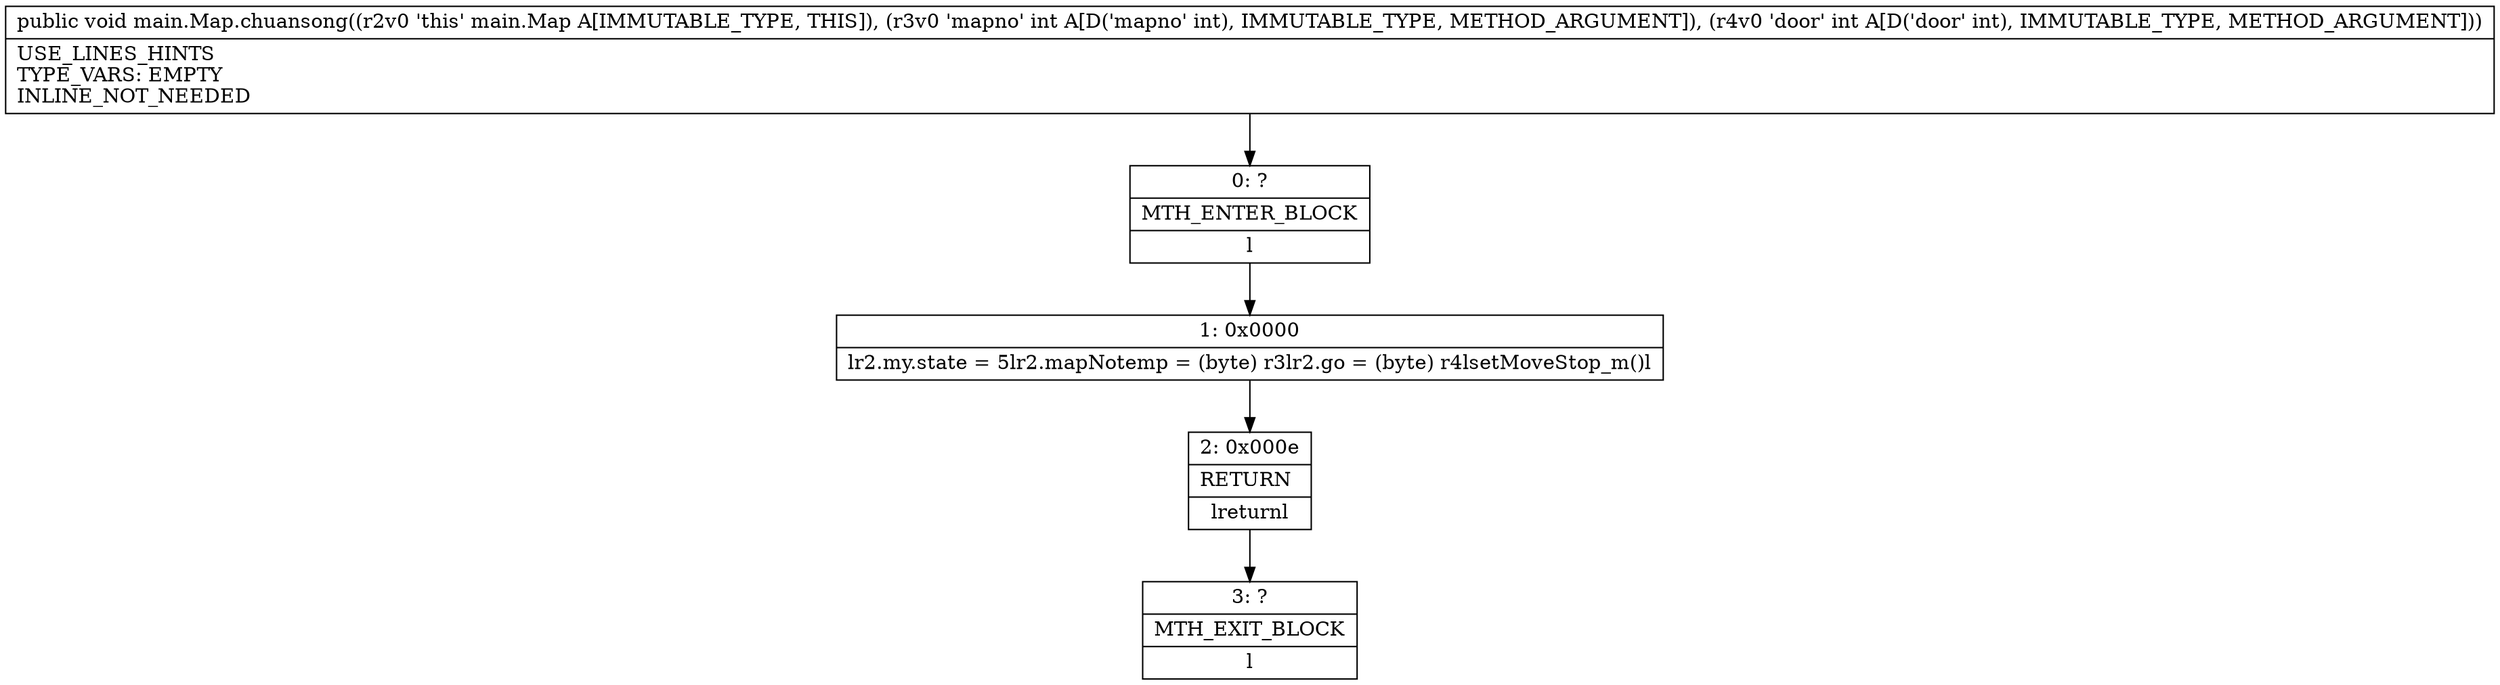 digraph "CFG formain.Map.chuansong(II)V" {
Node_0 [shape=record,label="{0\:\ ?|MTH_ENTER_BLOCK\l|l}"];
Node_1 [shape=record,label="{1\:\ 0x0000|lr2.my.state = 5lr2.mapNotemp = (byte) r3lr2.go = (byte) r4lsetMoveStop_m()l}"];
Node_2 [shape=record,label="{2\:\ 0x000e|RETURN\l|lreturnl}"];
Node_3 [shape=record,label="{3\:\ ?|MTH_EXIT_BLOCK\l|l}"];
MethodNode[shape=record,label="{public void main.Map.chuansong((r2v0 'this' main.Map A[IMMUTABLE_TYPE, THIS]), (r3v0 'mapno' int A[D('mapno' int), IMMUTABLE_TYPE, METHOD_ARGUMENT]), (r4v0 'door' int A[D('door' int), IMMUTABLE_TYPE, METHOD_ARGUMENT]))  | USE_LINES_HINTS\lTYPE_VARS: EMPTY\lINLINE_NOT_NEEDED\l}"];
MethodNode -> Node_0;
Node_0 -> Node_1;
Node_1 -> Node_2;
Node_2 -> Node_3;
}

